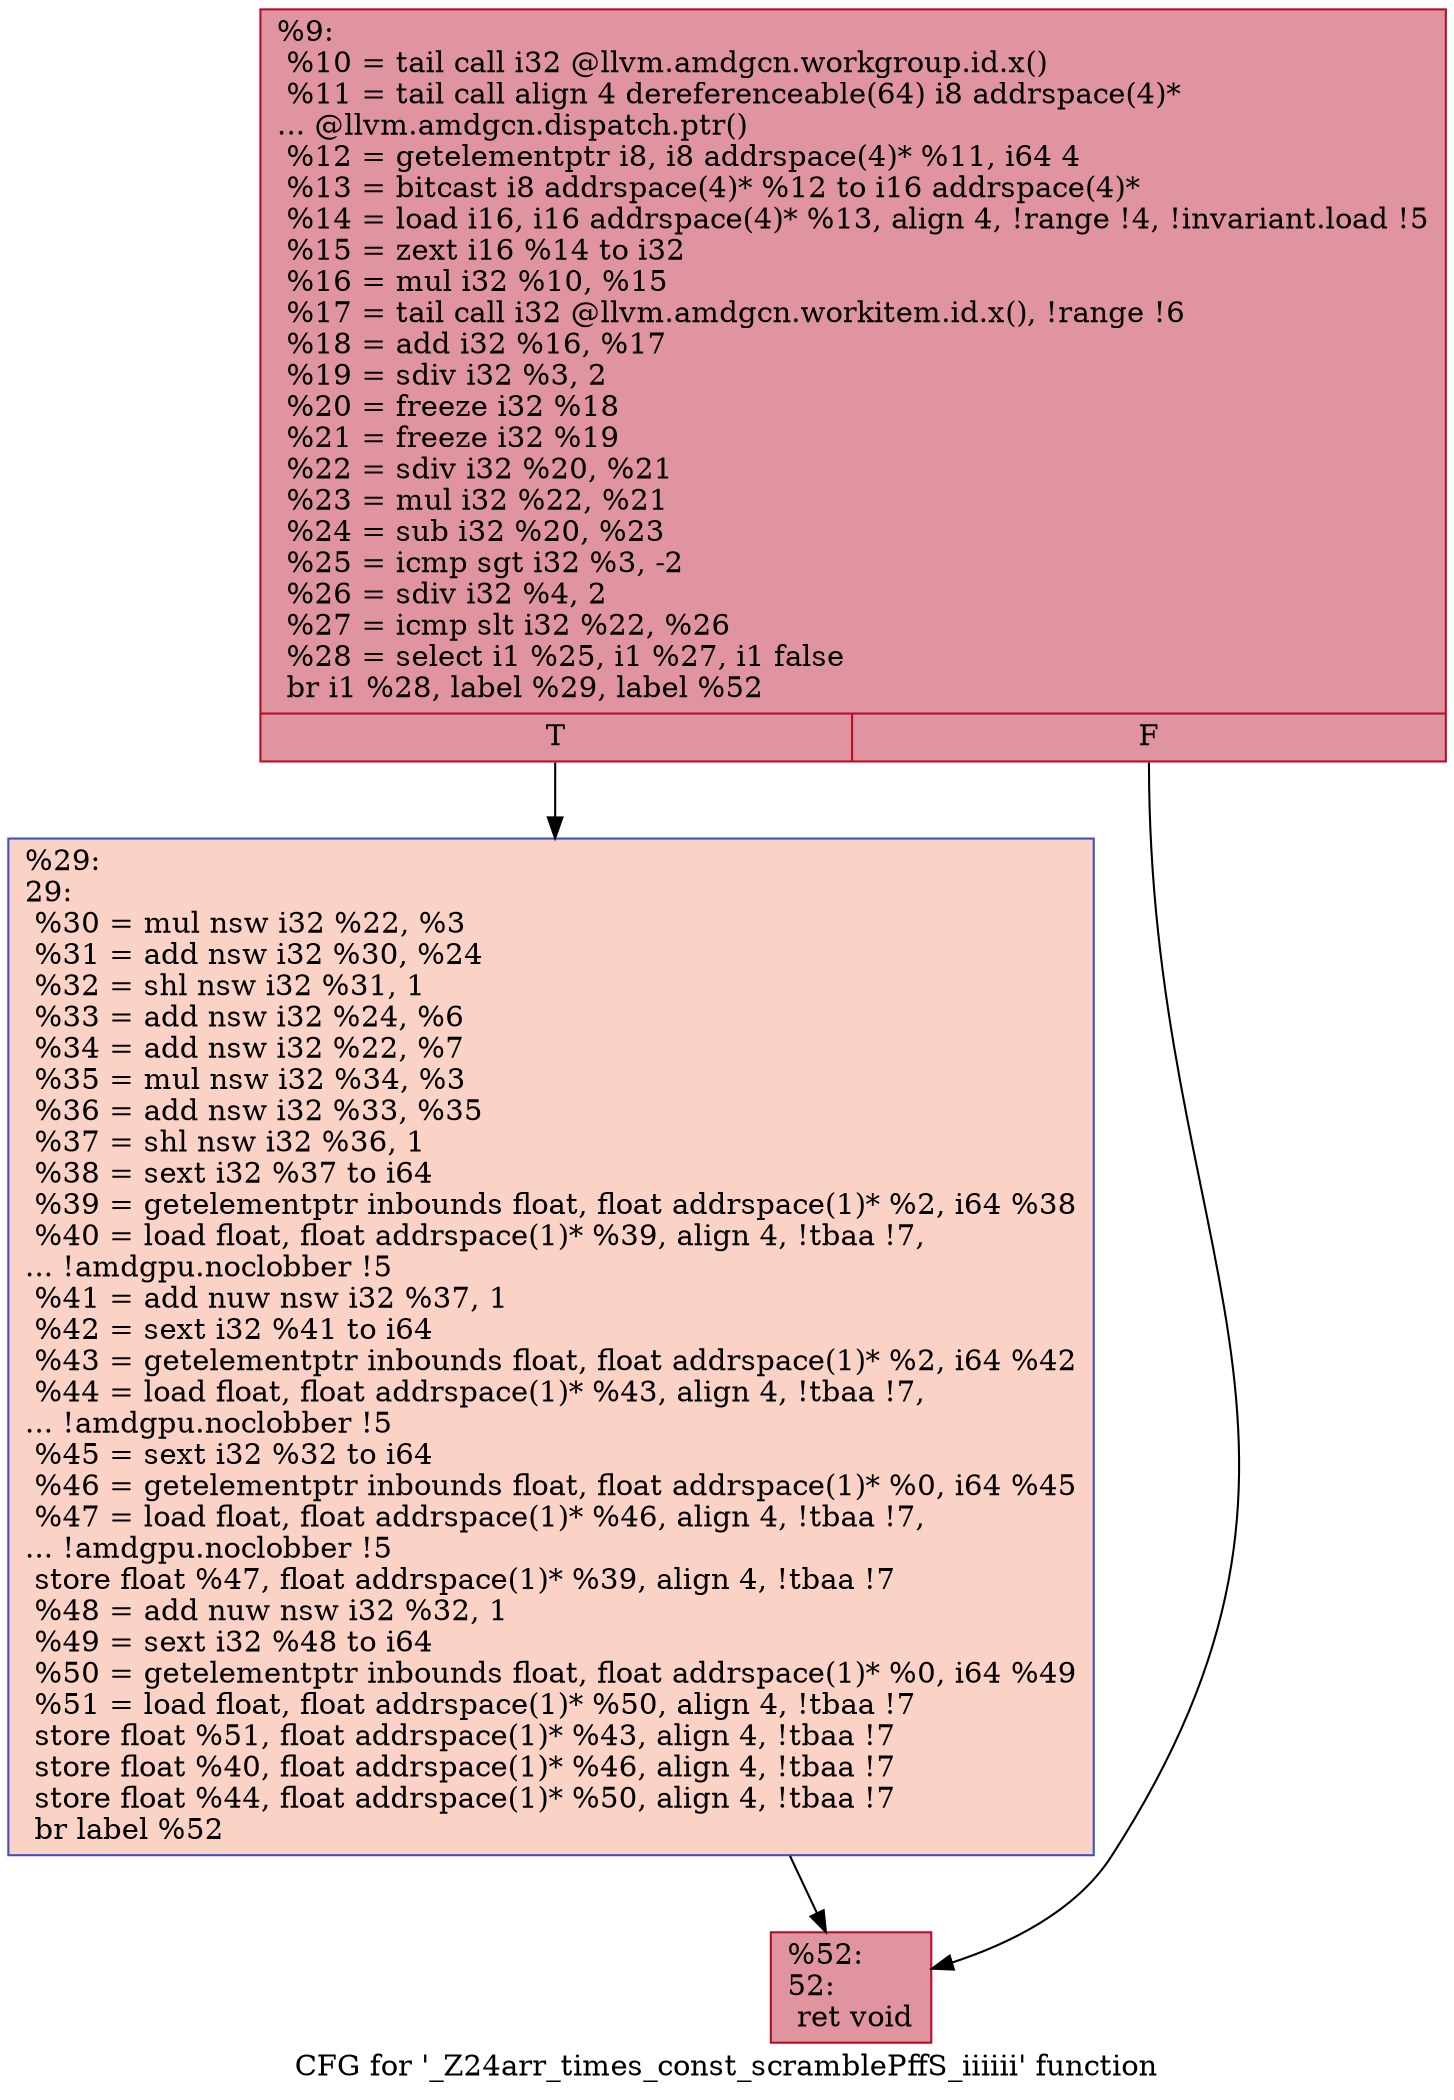 digraph "CFG for '_Z24arr_times_const_scramblePffS_iiiiii' function" {
	label="CFG for '_Z24arr_times_const_scramblePffS_iiiiii' function";

	Node0x5f1e860 [shape=record,color="#b70d28ff", style=filled, fillcolor="#b70d2870",label="{%9:\l  %10 = tail call i32 @llvm.amdgcn.workgroup.id.x()\l  %11 = tail call align 4 dereferenceable(64) i8 addrspace(4)*\l... @llvm.amdgcn.dispatch.ptr()\l  %12 = getelementptr i8, i8 addrspace(4)* %11, i64 4\l  %13 = bitcast i8 addrspace(4)* %12 to i16 addrspace(4)*\l  %14 = load i16, i16 addrspace(4)* %13, align 4, !range !4, !invariant.load !5\l  %15 = zext i16 %14 to i32\l  %16 = mul i32 %10, %15\l  %17 = tail call i32 @llvm.amdgcn.workitem.id.x(), !range !6\l  %18 = add i32 %16, %17\l  %19 = sdiv i32 %3, 2\l  %20 = freeze i32 %18\l  %21 = freeze i32 %19\l  %22 = sdiv i32 %20, %21\l  %23 = mul i32 %22, %21\l  %24 = sub i32 %20, %23\l  %25 = icmp sgt i32 %3, -2\l  %26 = sdiv i32 %4, 2\l  %27 = icmp slt i32 %22, %26\l  %28 = select i1 %25, i1 %27, i1 false\l  br i1 %28, label %29, label %52\l|{<s0>T|<s1>F}}"];
	Node0x5f1e860:s0 -> Node0x5f21a80;
	Node0x5f1e860:s1 -> Node0x5f21b10;
	Node0x5f21a80 [shape=record,color="#3d50c3ff", style=filled, fillcolor="#f59c7d70",label="{%29:\l29:                                               \l  %30 = mul nsw i32 %22, %3\l  %31 = add nsw i32 %30, %24\l  %32 = shl nsw i32 %31, 1\l  %33 = add nsw i32 %24, %6\l  %34 = add nsw i32 %22, %7\l  %35 = mul nsw i32 %34, %3\l  %36 = add nsw i32 %33, %35\l  %37 = shl nsw i32 %36, 1\l  %38 = sext i32 %37 to i64\l  %39 = getelementptr inbounds float, float addrspace(1)* %2, i64 %38\l  %40 = load float, float addrspace(1)* %39, align 4, !tbaa !7,\l... !amdgpu.noclobber !5\l  %41 = add nuw nsw i32 %37, 1\l  %42 = sext i32 %41 to i64\l  %43 = getelementptr inbounds float, float addrspace(1)* %2, i64 %42\l  %44 = load float, float addrspace(1)* %43, align 4, !tbaa !7,\l... !amdgpu.noclobber !5\l  %45 = sext i32 %32 to i64\l  %46 = getelementptr inbounds float, float addrspace(1)* %0, i64 %45\l  %47 = load float, float addrspace(1)* %46, align 4, !tbaa !7,\l... !amdgpu.noclobber !5\l  store float %47, float addrspace(1)* %39, align 4, !tbaa !7\l  %48 = add nuw nsw i32 %32, 1\l  %49 = sext i32 %48 to i64\l  %50 = getelementptr inbounds float, float addrspace(1)* %0, i64 %49\l  %51 = load float, float addrspace(1)* %50, align 4, !tbaa !7\l  store float %51, float addrspace(1)* %43, align 4, !tbaa !7\l  store float %40, float addrspace(1)* %46, align 4, !tbaa !7\l  store float %44, float addrspace(1)* %50, align 4, !tbaa !7\l  br label %52\l}"];
	Node0x5f21a80 -> Node0x5f21b10;
	Node0x5f21b10 [shape=record,color="#b70d28ff", style=filled, fillcolor="#b70d2870",label="{%52:\l52:                                               \l  ret void\l}"];
}
